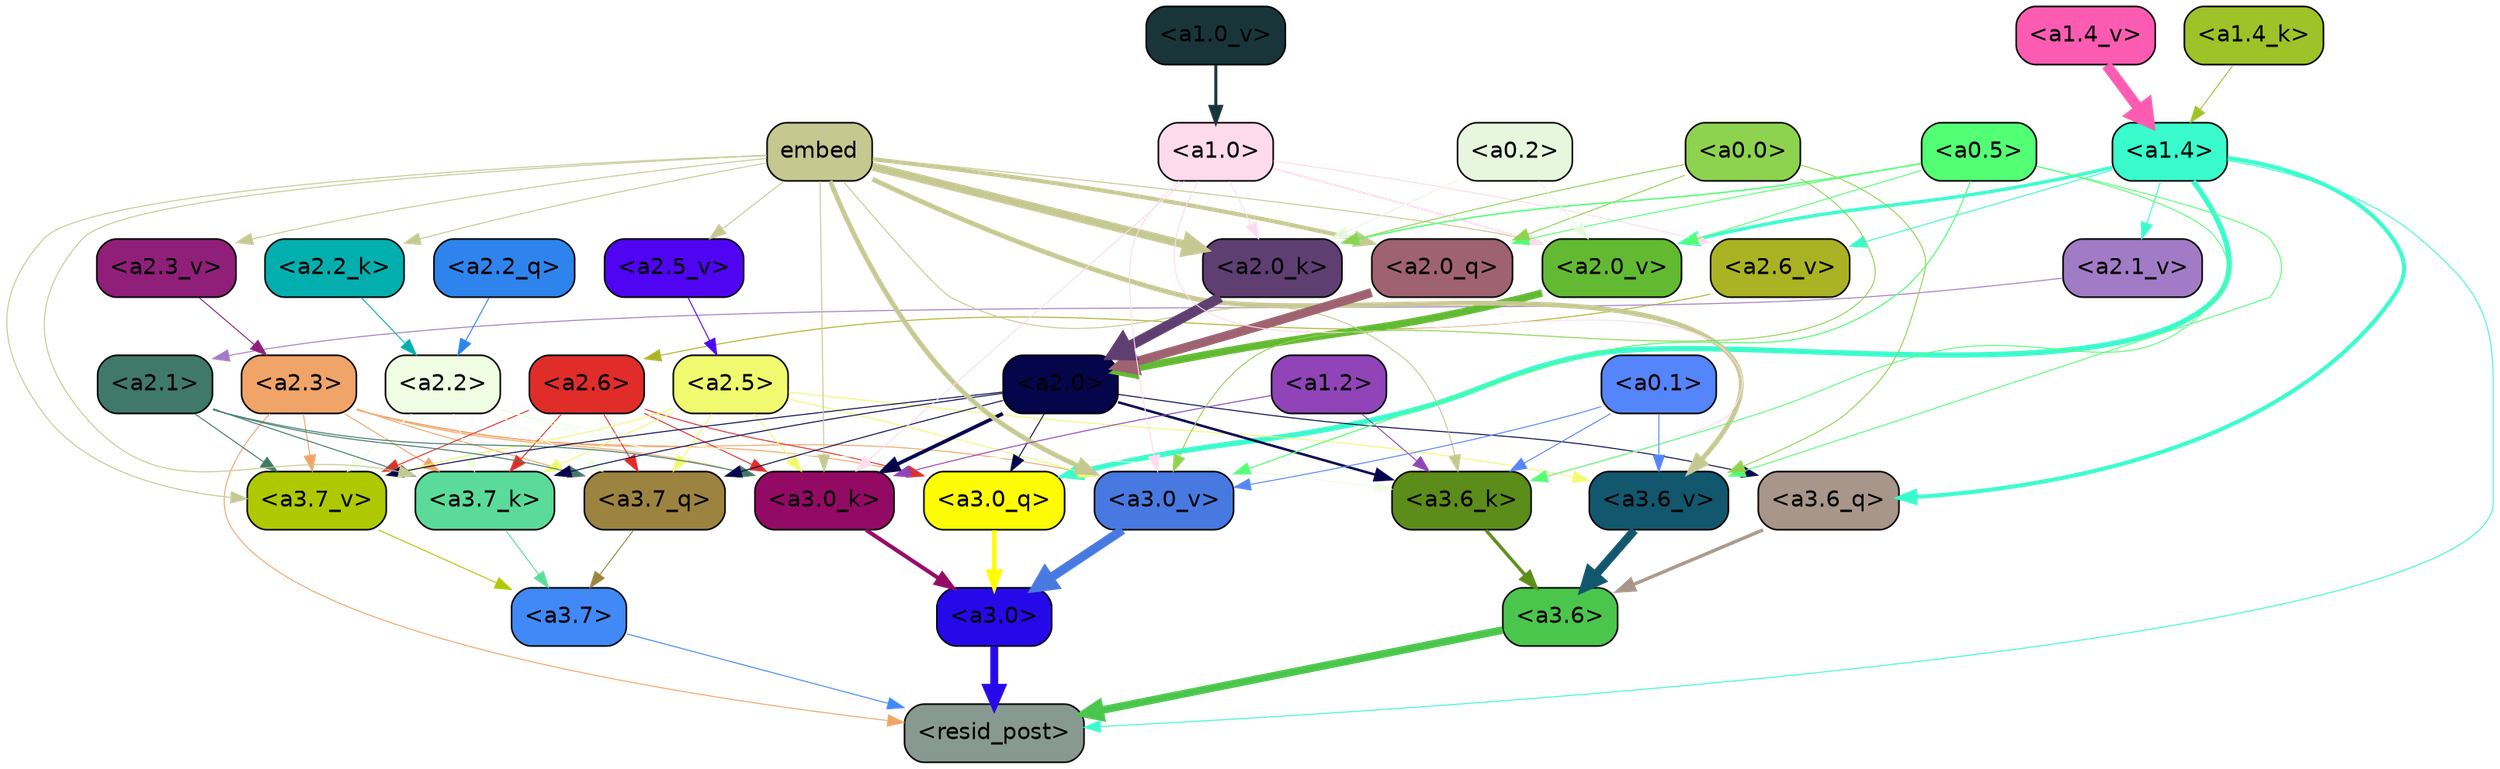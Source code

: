 strict digraph "" {
	graph [bgcolor=transparent,
		layout=dot,
		overlap=false,
		splines=true
	];
	"<a3.7>"	[color=black,
		fillcolor="#4089f6",
		fontname=Helvetica,
		shape=box,
		style="filled, rounded"];
	"<resid_post>"	[color=black,
		fillcolor="#889992",
		fontname=Helvetica,
		shape=box,
		style="filled, rounded"];
	"<a3.7>" -> "<resid_post>"	[color="#4089f6",
		penwidth=0.6];
	"<a3.6>"	[color=black,
		fillcolor="#4bc64c",
		fontname=Helvetica,
		shape=box,
		style="filled, rounded"];
	"<a3.6>" -> "<resid_post>"	[color="#4bc64c",
		penwidth=4.753257989883423];
	"<a3.0>"	[color=black,
		fillcolor="#2609e8",
		fontname=Helvetica,
		shape=box,
		style="filled, rounded"];
	"<a3.0>" -> "<resid_post>"	[color="#2609e8",
		penwidth=4.90053927898407];
	"<a2.3>"	[color=black,
		fillcolor="#f0a468",
		fontname=Helvetica,
		shape=box,
		style="filled, rounded"];
	"<a2.3>" -> "<resid_post>"	[color="#f0a468",
		penwidth=0.6];
	"<a3.7_q>"	[color=black,
		fillcolor="#9c8340",
		fontname=Helvetica,
		shape=box,
		style="filled, rounded"];
	"<a2.3>" -> "<a3.7_q>"	[color="#f0a468",
		penwidth=0.6];
	"<a3.0_q>"	[color=black,
		fillcolor="#fefc05",
		fontname=Helvetica,
		shape=box,
		style="filled, rounded"];
	"<a2.3>" -> "<a3.0_q>"	[color="#f0a468",
		penwidth=0.6];
	"<a3.7_k>"	[color=black,
		fillcolor="#5bdb9a",
		fontname=Helvetica,
		shape=box,
		style="filled, rounded"];
	"<a2.3>" -> "<a3.7_k>"	[color="#f0a468",
		penwidth=0.6];
	"<a3.0_k>"	[color=black,
		fillcolor="#930a65",
		fontname=Helvetica,
		shape=box,
		style="filled, rounded"];
	"<a2.3>" -> "<a3.0_k>"	[color="#f0a468",
		penwidth=0.6];
	"<a3.7_v>"	[color=black,
		fillcolor="#aec901",
		fontname=Helvetica,
		shape=box,
		style="filled, rounded"];
	"<a2.3>" -> "<a3.7_v>"	[color="#f0a468",
		penwidth=0.6];
	"<a3.0_v>"	[color=black,
		fillcolor="#4879e0",
		fontname=Helvetica,
		shape=box,
		style="filled, rounded"];
	"<a2.3>" -> "<a3.0_v>"	[color="#f0a468",
		penwidth=0.6];
	"<a1.4>"	[color=black,
		fillcolor="#39fbcb",
		fontname=Helvetica,
		shape=box,
		style="filled, rounded"];
	"<a1.4>" -> "<resid_post>"	[color="#39fbcb",
		penwidth=0.6];
	"<a3.6_q>"	[color=black,
		fillcolor="#a79689",
		fontname=Helvetica,
		shape=box,
		style="filled, rounded"];
	"<a1.4>" -> "<a3.6_q>"	[color="#39fbcb",
		penwidth=2.5149343013763428];
	"<a1.4>" -> "<a3.0_q>"	[color="#39fbcb",
		penwidth=3.2760138511657715];
	"<a2.6_v>"	[color=black,
		fillcolor="#aab323",
		fontname=Helvetica,
		shape=box,
		style="filled, rounded"];
	"<a1.4>" -> "<a2.6_v>"	[color="#39fbcb",
		penwidth=0.6];
	"<a2.1_v>"	[color=black,
		fillcolor="#a27bc6",
		fontname=Helvetica,
		shape=box,
		style="filled, rounded"];
	"<a1.4>" -> "<a2.1_v>"	[color="#39fbcb",
		penwidth=0.6];
	"<a2.0_v>"	[color=black,
		fillcolor="#62ba32",
		fontname=Helvetica,
		shape=box,
		style="filled, rounded"];
	"<a1.4>" -> "<a2.0_v>"	[color="#39fbcb",
		penwidth=2.0870713144540787];
	"<a3.7_q>" -> "<a3.7>"	[color="#9c8340",
		penwidth=0.6];
	"<a3.6_q>" -> "<a3.6>"	[color="#a79689",
		penwidth=2.091020345687866];
	"<a3.0_q>" -> "<a3.0>"	[color="#fefc05",
		penwidth=2.7421876192092896];
	"<a3.7_k>" -> "<a3.7>"	[color="#5bdb9a",
		penwidth=0.6];
	"<a3.6_k>"	[color=black,
		fillcolor="#5c8c19",
		fontname=Helvetica,
		shape=box,
		style="filled, rounded"];
	"<a3.6_k>" -> "<a3.6>"	[color="#5c8c19",
		penwidth=2.048597991466522];
	"<a3.0_k>" -> "<a3.0>"	[color="#930a65",
		penwidth=2.476402521133423];
	"<a3.7_v>" -> "<a3.7>"	[color="#aec901",
		penwidth=0.6];
	"<a3.6_v>"	[color=black,
		fillcolor="#12576d",
		fontname=Helvetica,
		shape=box,
		style="filled, rounded"];
	"<a3.6_v>" -> "<a3.6>"	[color="#12576d",
		penwidth=5.2550448179244995];
	"<a3.0_v>" -> "<a3.0>"	[color="#4879e0",
		penwidth=5.652270674705505];
	"<a2.6>"	[color=black,
		fillcolor="#e12d29",
		fontname=Helvetica,
		shape=box,
		style="filled, rounded"];
	"<a2.6>" -> "<a3.7_q>"	[color="#e12d29",
		penwidth=0.6];
	"<a2.6>" -> "<a3.0_q>"	[color="#e12d29",
		penwidth=0.6];
	"<a2.6>" -> "<a3.7_k>"	[color="#e12d29",
		penwidth=0.6];
	"<a2.6>" -> "<a3.0_k>"	[color="#e12d29",
		penwidth=0.6];
	"<a2.6>" -> "<a3.7_v>"	[color="#e12d29",
		penwidth=0.6];
	"<a2.5>"	[color=black,
		fillcolor="#effa6f",
		fontname=Helvetica,
		shape=box,
		style="filled, rounded"];
	"<a2.5>" -> "<a3.7_q>"	[color="#effa6f",
		penwidth=0.6];
	"<a2.5>" -> "<a3.7_k>"	[color="#effa6f",
		penwidth=0.6];
	"<a2.5>" -> "<a3.0_k>"	[color="#effa6f",
		penwidth=0.6];
	"<a2.5>" -> "<a3.7_v>"	[color="#effa6f",
		penwidth=0.6];
	"<a2.5>" -> "<a3.6_v>"	[color="#effa6f",
		penwidth=0.6];
	"<a2.5>" -> "<a3.0_v>"	[color="#effa6f",
		penwidth=0.6];
	"<a2.2>"	[color=black,
		fillcolor="#effde2",
		fontname=Helvetica,
		shape=box,
		style="filled, rounded"];
	"<a2.2>" -> "<a3.7_q>"	[color="#effde2",
		penwidth=0.6];
	"<a2.2>" -> "<a3.7_k>"	[color="#effde2",
		penwidth=0.6];
	"<a2.2>" -> "<a3.6_k>"	[color="#effde2",
		penwidth=0.6];
	"<a2.2>" -> "<a3.0_k>"	[color="#effde2",
		penwidth=0.6];
	"<a2.2>" -> "<a3.7_v>"	[color="#effde2",
		penwidth=0.6];
	"<a2.1>"	[color=black,
		fillcolor="#407969",
		fontname=Helvetica,
		shape=box,
		style="filled, rounded"];
	"<a2.1>" -> "<a3.7_q>"	[color="#407969",
		penwidth=0.6];
	"<a2.1>" -> "<a3.7_k>"	[color="#407969",
		penwidth=0.6];
	"<a2.1>" -> "<a3.0_k>"	[color="#407969",
		penwidth=0.6];
	"<a2.1>" -> "<a3.7_v>"	[color="#407969",
		penwidth=0.6];
	"<a2.0>"	[color=black,
		fillcolor="#04054b",
		fontname=Helvetica,
		shape=box,
		style="filled, rounded"];
	"<a2.0>" -> "<a3.7_q>"	[color="#04054b",
		penwidth=0.6];
	"<a2.0>" -> "<a3.6_q>"	[color="#04054b",
		penwidth=0.6];
	"<a2.0>" -> "<a3.0_q>"	[color="#04054b",
		penwidth=0.6];
	"<a2.0>" -> "<a3.7_k>"	[color="#04054b",
		penwidth=0.6];
	"<a2.0>" -> "<a3.6_k>"	[color="#04054b",
		penwidth=1.5290023684501648];
	"<a2.0>" -> "<a3.0_k>"	[color="#04054b",
		penwidth=2.2635570764541626];
	"<a2.0>" -> "<a3.7_v>"	[color="#04054b",
		penwidth=0.6];
	embed	[color=black,
		fillcolor="#c5c891",
		fontname=Helvetica,
		shape=box,
		style="filled, rounded"];
	embed -> "<a3.7_k>"	[color="#c5c891",
		penwidth=0.6];
	embed -> "<a3.6_k>"	[color="#c5c891",
		penwidth=0.6];
	embed -> "<a3.0_k>"	[color="#c5c891",
		penwidth=0.6];
	embed -> "<a3.7_v>"	[color="#c5c891",
		penwidth=0.6];
	embed -> "<a3.6_v>"	[color="#c5c891",
		penwidth=2.9556376338005066];
	embed -> "<a3.0_v>"	[color="#c5c891",
		penwidth=2.972973108291626];
	"<a2.0_q>"	[color=black,
		fillcolor="#9f6271",
		fontname=Helvetica,
		shape=box,
		style="filled, rounded"];
	embed -> "<a2.0_q>"	[color="#c5c891",
		penwidth=2.522909115999937];
	"<a2.2_k>"	[color=black,
		fillcolor="#03afae",
		fontname=Helvetica,
		shape=box,
		style="filled, rounded"];
	embed -> "<a2.2_k>"	[color="#c5c891",
		penwidth=0.6];
	"<a2.0_k>"	[color=black,
		fillcolor="#5f3e72",
		fontname=Helvetica,
		shape=box,
		style="filled, rounded"];
	embed -> "<a2.0_k>"	[color="#c5c891",
		penwidth=5.094568967819214];
	"<a2.5_v>"	[color=black,
		fillcolor="#4f05f1",
		fontname=Helvetica,
		shape=box,
		style="filled, rounded"];
	embed -> "<a2.5_v>"	[color="#c5c891",
		penwidth=0.6];
	"<a2.3_v>"	[color=black,
		fillcolor="#8f1f79",
		fontname=Helvetica,
		shape=box,
		style="filled, rounded"];
	embed -> "<a2.3_v>"	[color="#c5c891",
		penwidth=0.6];
	embed -> "<a2.0_v>"	[color="#c5c891",
		penwidth=0.6];
	"<a1.2>"	[color=black,
		fillcolor="#9044b8",
		fontname=Helvetica,
		shape=box,
		style="filled, rounded"];
	"<a1.2>" -> "<a3.6_k>"	[color="#9044b8",
		penwidth=0.6];
	"<a1.2>" -> "<a3.0_k>"	[color="#9044b8",
		penwidth=0.6];
	"<a1.0>"	[color=black,
		fillcolor="#fedbec",
		fontname=Helvetica,
		shape=box,
		style="filled, rounded"];
	"<a1.0>" -> "<a3.6_k>"	[color="#fedbec",
		penwidth=0.6];
	"<a1.0>" -> "<a3.0_k>"	[color="#fedbec",
		penwidth=0.6];
	"<a1.0>" -> "<a3.0_v>"	[color="#fedbec",
		penwidth=0.6];
	"<a1.0>" -> "<a2.0_k>"	[color="#fedbec",
		penwidth=0.6];
	"<a1.0>" -> "<a2.6_v>"	[color="#fedbec",
		penwidth=0.6];
	"<a1.0>" -> "<a2.0_v>"	[color="#fedbec",
		penwidth=1.2152502536773682];
	"<a0.5>"	[color=black,
		fillcolor="#53ff75",
		fontname=Helvetica,
		shape=box,
		style="filled, rounded"];
	"<a0.5>" -> "<a3.6_k>"	[color="#53ff75",
		penwidth=0.6];
	"<a0.5>" -> "<a3.6_v>"	[color="#53ff75",
		penwidth=0.6];
	"<a0.5>" -> "<a3.0_v>"	[color="#53ff75",
		penwidth=0.6790935099124908];
	"<a0.5>" -> "<a2.0_q>"	[color="#53ff75",
		penwidth=0.6];
	"<a0.5>" -> "<a2.0_k>"	[color="#53ff75",
		penwidth=0.8835153579711914];
	"<a0.5>" -> "<a2.0_v>"	[color="#53ff75",
		penwidth=0.6];
	"<a0.1>"	[color=black,
		fillcolor="#5585fa",
		fontname=Helvetica,
		shape=box,
		style="filled, rounded"];
	"<a0.1>" -> "<a3.6_k>"	[color="#5585fa",
		penwidth=0.6];
	"<a0.1>" -> "<a3.6_v>"	[color="#5585fa",
		penwidth=0.6];
	"<a0.1>" -> "<a3.0_v>"	[color="#5585fa",
		penwidth=0.6];
	"<a0.0>"	[color=black,
		fillcolor="#8ed34f",
		fontname=Helvetica,
		shape=box,
		style="filled, rounded"];
	"<a0.0>" -> "<a3.6_v>"	[color="#8ed34f",
		penwidth=0.6];
	"<a0.0>" -> "<a3.0_v>"	[color="#8ed34f",
		penwidth=0.6];
	"<a0.0>" -> "<a2.0_q>"	[color="#8ed34f",
		penwidth=0.6];
	"<a0.0>" -> "<a2.0_k>"	[color="#8ed34f",
		penwidth=0.6];
	"<a2.2_q>"	[color=black,
		fillcolor="#2e84ec",
		fontname=Helvetica,
		shape=box,
		style="filled, rounded"];
	"<a2.2_q>" -> "<a2.2>"	[color="#2e84ec",
		penwidth=0.6];
	"<a2.0_q>" -> "<a2.0>"	[color="#9f6271",
		penwidth=5.557696580886841];
	"<a2.2_k>" -> "<a2.2>"	[color="#03afae",
		penwidth=0.6];
	"<a2.0_k>" -> "<a2.0>"	[color="#5f3e72",
		penwidth=6.320472955703735];
	"<a2.6_v>" -> "<a2.6>"	[color="#aab323",
		penwidth=0.6];
	"<a2.5_v>" -> "<a2.5>"	[color="#4f05f1",
		penwidth=0.6];
	"<a2.3_v>" -> "<a2.3>"	[color="#8f1f79",
		penwidth=0.6];
	"<a2.1_v>" -> "<a2.1>"	[color="#a27bc6",
		penwidth=0.6];
	"<a2.0_v>" -> "<a2.0>"	[color="#62ba32",
		penwidth=4.611755967140198];
	"<a0.2>"	[color=black,
		fillcolor="#e7f7de",
		fontname=Helvetica,
		shape=box,
		style="filled, rounded"];
	"<a0.2>" -> "<a2.0_k>"	[color="#e7f7de",
		penwidth=0.6];
	"<a0.2>" -> "<a2.0_v>"	[color="#e7f7de",
		penwidth=0.6];
	"<a1.4_k>"	[color=black,
		fillcolor="#9dc329",
		fontname=Helvetica,
		shape=box,
		style="filled, rounded"];
	"<a1.4_k>" -> "<a1.4>"	[color="#9dc329",
		penwidth=0.6];
	"<a1.4_v>"	[color=black,
		fillcolor="#fb5cb2",
		fontname=Helvetica,
		shape=box,
		style="filled, rounded"];
	"<a1.4_v>" -> "<a1.4>"	[color="#fb5cb2",
		penwidth=6.5241758823394775];
	"<a1.0_v>"	[color=black,
		fillcolor="#19353a",
		fontname=Helvetica,
		shape=box,
		style="filled, rounded"];
	"<a1.0_v>" -> "<a1.0>"	[color="#19353a",
		penwidth=1.8809151649475098];
}
